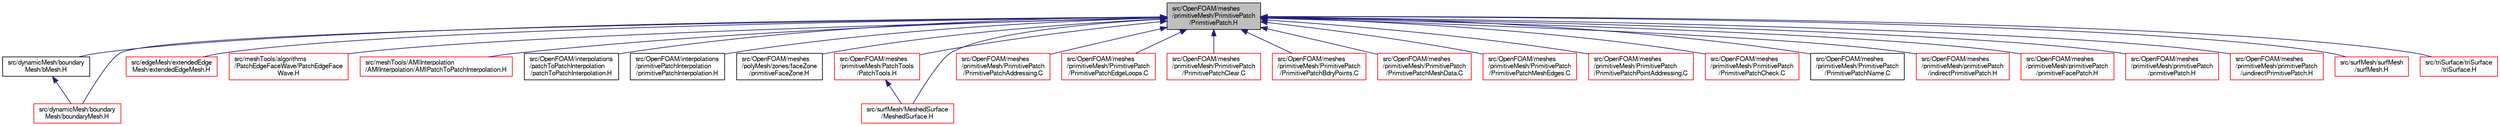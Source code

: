 digraph "src/OpenFOAM/meshes/primitiveMesh/PrimitivePatch/PrimitivePatch.H"
{
  bgcolor="transparent";
  edge [fontname="FreeSans",fontsize="10",labelfontname="FreeSans",labelfontsize="10"];
  node [fontname="FreeSans",fontsize="10",shape=record];
  Node141 [label="src/OpenFOAM/meshes\l/primitiveMesh/PrimitivePatch\l/PrimitivePatch.H",height=0.2,width=0.4,color="black", fillcolor="grey75", style="filled", fontcolor="black"];
  Node141 -> Node142 [dir="back",color="midnightblue",fontsize="10",style="solid",fontname="FreeSans"];
  Node142 [label="src/dynamicMesh/boundary\lMesh/bMesh.H",height=0.2,width=0.4,color="black",URL="$a00380.html"];
  Node142 -> Node143 [dir="back",color="midnightblue",fontsize="10",style="solid",fontname="FreeSans"];
  Node143 [label="src/dynamicMesh/boundary\lMesh/boundaryMesh.H",height=0.2,width=0.4,color="red",URL="$a00386.html"];
  Node141 -> Node143 [dir="back",color="midnightblue",fontsize="10",style="solid",fontname="FreeSans"];
  Node141 -> Node145 [dir="back",color="midnightblue",fontsize="10",style="solid",fontname="FreeSans"];
  Node145 [label="src/edgeMesh/extendedEdge\lMesh/extendedEdgeMesh.H",height=0.2,width=0.4,color="red",URL="$a00968.html"];
  Node141 -> Node192 [dir="back",color="midnightblue",fontsize="10",style="solid",fontname="FreeSans"];
  Node192 [label="src/meshTools/algorithms\l/PatchEdgeFaceWave/PatchEdgeFace\lWave.H",height=0.2,width=0.4,color="red",URL="$a07208.html"];
  Node141 -> Node198 [dir="back",color="midnightblue",fontsize="10",style="solid",fontname="FreeSans"];
  Node198 [label="src/meshTools/AMIInterpolation\l/AMIInterpolation/AMIPatchToPatchInterpolation.H",height=0.2,width=0.4,color="red",URL="$a07292.html"];
  Node141 -> Node537 [dir="back",color="midnightblue",fontsize="10",style="solid",fontname="FreeSans"];
  Node537 [label="src/OpenFOAM/interpolations\l/patchToPatchInterpolation\l/patchToPatchInterpolation.H",height=0.2,width=0.4,color="black",URL="$a10484.html"];
  Node141 -> Node538 [dir="back",color="midnightblue",fontsize="10",style="solid",fontname="FreeSans"];
  Node538 [label="src/OpenFOAM/interpolations\l/primitivePatchInterpolation\l/primitivePatchInterpolation.H",height=0.2,width=0.4,color="black",URL="$a10499.html"];
  Node141 -> Node539 [dir="back",color="midnightblue",fontsize="10",style="solid",fontname="FreeSans"];
  Node539 [label="src/OpenFOAM/meshes\l/polyMesh/zones/faceZone\l/primitiveFaceZone.H",height=0.2,width=0.4,color="black",URL="$a11798.html"];
  Node141 -> Node540 [dir="back",color="midnightblue",fontsize="10",style="solid",fontname="FreeSans"];
  Node540 [label="src/OpenFOAM/meshes\l/primitiveMesh/PatchTools\l/PatchTools.H",height=0.2,width=0.4,color="red",URL="$a11852.html"];
  Node540 -> Node564 [dir="back",color="midnightblue",fontsize="10",style="solid",fontname="FreeSans"];
  Node564 [label="src/surfMesh/MeshedSurface\l/MeshedSurface.H",height=0.2,width=0.4,color="red",URL="$a15041.html"];
  Node141 -> Node654 [dir="back",color="midnightblue",fontsize="10",style="solid",fontname="FreeSans"];
  Node654 [label="src/OpenFOAM/meshes\l/primitiveMesh/PrimitivePatch\l/PrimitivePatchAddressing.C",height=0.2,width=0.4,color="red",URL="$a11954.html",tooltip="This function calculates the list of patch edges, defined on the list of points supporting the patch..."];
  Node141 -> Node656 [dir="back",color="midnightblue",fontsize="10",style="solid",fontname="FreeSans"];
  Node656 [label="src/OpenFOAM/meshes\l/primitiveMesh/PrimitivePatch\l/PrimitivePatchEdgeLoops.C",height=0.2,width=0.4,color="red",URL="$a11966.html",tooltip="Create the list of loops of outside vertices. Goes wrong on multiply connected edges (loops will be u..."];
  Node141 -> Node657 [dir="back",color="midnightblue",fontsize="10",style="solid",fontname="FreeSans"];
  Node657 [label="src/OpenFOAM/meshes\l/primitiveMesh/PrimitivePatch\l/PrimitivePatchClear.C",height=0.2,width=0.4,color="red",URL="$a11963.html"];
  Node141 -> Node658 [dir="back",color="midnightblue",fontsize="10",style="solid",fontname="FreeSans"];
  Node658 [label="src/OpenFOAM/meshes\l/primitiveMesh/PrimitivePatch\l/PrimitivePatchBdryPoints.C",height=0.2,width=0.4,color="red",URL="$a11957.html"];
  Node141 -> Node659 [dir="back",color="midnightblue",fontsize="10",style="solid",fontname="FreeSans"];
  Node659 [label="src/OpenFOAM/meshes\l/primitiveMesh/PrimitivePatch\l/PrimitivePatchMeshData.C",height=0.2,width=0.4,color="red",URL="$a11972.html"];
  Node141 -> Node660 [dir="back",color="midnightblue",fontsize="10",style="solid",fontname="FreeSans"];
  Node660 [label="src/OpenFOAM/meshes\l/primitiveMesh/PrimitivePatch\l/PrimitivePatchMeshEdges.C",height=0.2,width=0.4,color="red",URL="$a11975.html"];
  Node141 -> Node661 [dir="back",color="midnightblue",fontsize="10",style="solid",fontname="FreeSans"];
  Node661 [label="src/OpenFOAM/meshes\l/primitiveMesh/PrimitivePatch\l/PrimitivePatchPointAddressing.C",height=0.2,width=0.4,color="red",URL="$a11981.html",tooltip="Point addressing on the patch: pointEdges and pointFaces. "];
  Node141 -> Node662 [dir="back",color="midnightblue",fontsize="10",style="solid",fontname="FreeSans"];
  Node662 [label="src/OpenFOAM/meshes\l/primitiveMesh/PrimitivePatch\l/PrimitivePatchCheck.C",height=0.2,width=0.4,color="red",URL="$a11960.html",tooltip="Checks topology of the patch. "];
  Node141 -> Node663 [dir="back",color="midnightblue",fontsize="10",style="solid",fontname="FreeSans"];
  Node663 [label="src/OpenFOAM/meshes\l/primitiveMesh/PrimitivePatch\l/PrimitivePatchName.C",height=0.2,width=0.4,color="black",URL="$a11978.html"];
  Node141 -> Node664 [dir="back",color="midnightblue",fontsize="10",style="solid",fontname="FreeSans"];
  Node664 [label="src/OpenFOAM/meshes\l/primitiveMesh/primitivePatch\l/indirectPrimitivePatch.H",height=0.2,width=0.4,color="red",URL="$a11987.html"];
  Node141 -> Node814 [dir="back",color="midnightblue",fontsize="10",style="solid",fontname="FreeSans"];
  Node814 [label="src/OpenFOAM/meshes\l/primitiveMesh/primitivePatch\l/primitiveFacePatch.H",height=0.2,width=0.4,color="red",URL="$a11996.html"];
  Node141 -> Node2926 [dir="back",color="midnightblue",fontsize="10",style="solid",fontname="FreeSans"];
  Node2926 [label="src/OpenFOAM/meshes\l/primitiveMesh/primitivePatch\l/primitivePatch.H",height=0.2,width=0.4,color="red",URL="$a11999.html"];
  Node141 -> Node3415 [dir="back",color="midnightblue",fontsize="10",style="solid",fontname="FreeSans"];
  Node3415 [label="src/OpenFOAM/meshes\l/primitiveMesh/primitivePatch\l/uindirectPrimitivePatch.H",height=0.2,width=0.4,color="red",URL="$a12002.html"];
  Node141 -> Node564 [dir="back",color="midnightblue",fontsize="10",style="solid",fontname="FreeSans"];
  Node141 -> Node3418 [dir="back",color="midnightblue",fontsize="10",style="solid",fontname="FreeSans"];
  Node3418 [label="src/surfMesh/surfMesh\l/surfMesh.H",height=0.2,width=0.4,color="red",URL="$a15311.html"];
  Node141 -> Node3428 [dir="back",color="midnightblue",fontsize="10",style="solid",fontname="FreeSans"];
  Node3428 [label="src/triSurface/triSurface\l/triSurface.H",height=0.2,width=0.4,color="red",URL="$a17024.html"];
}
